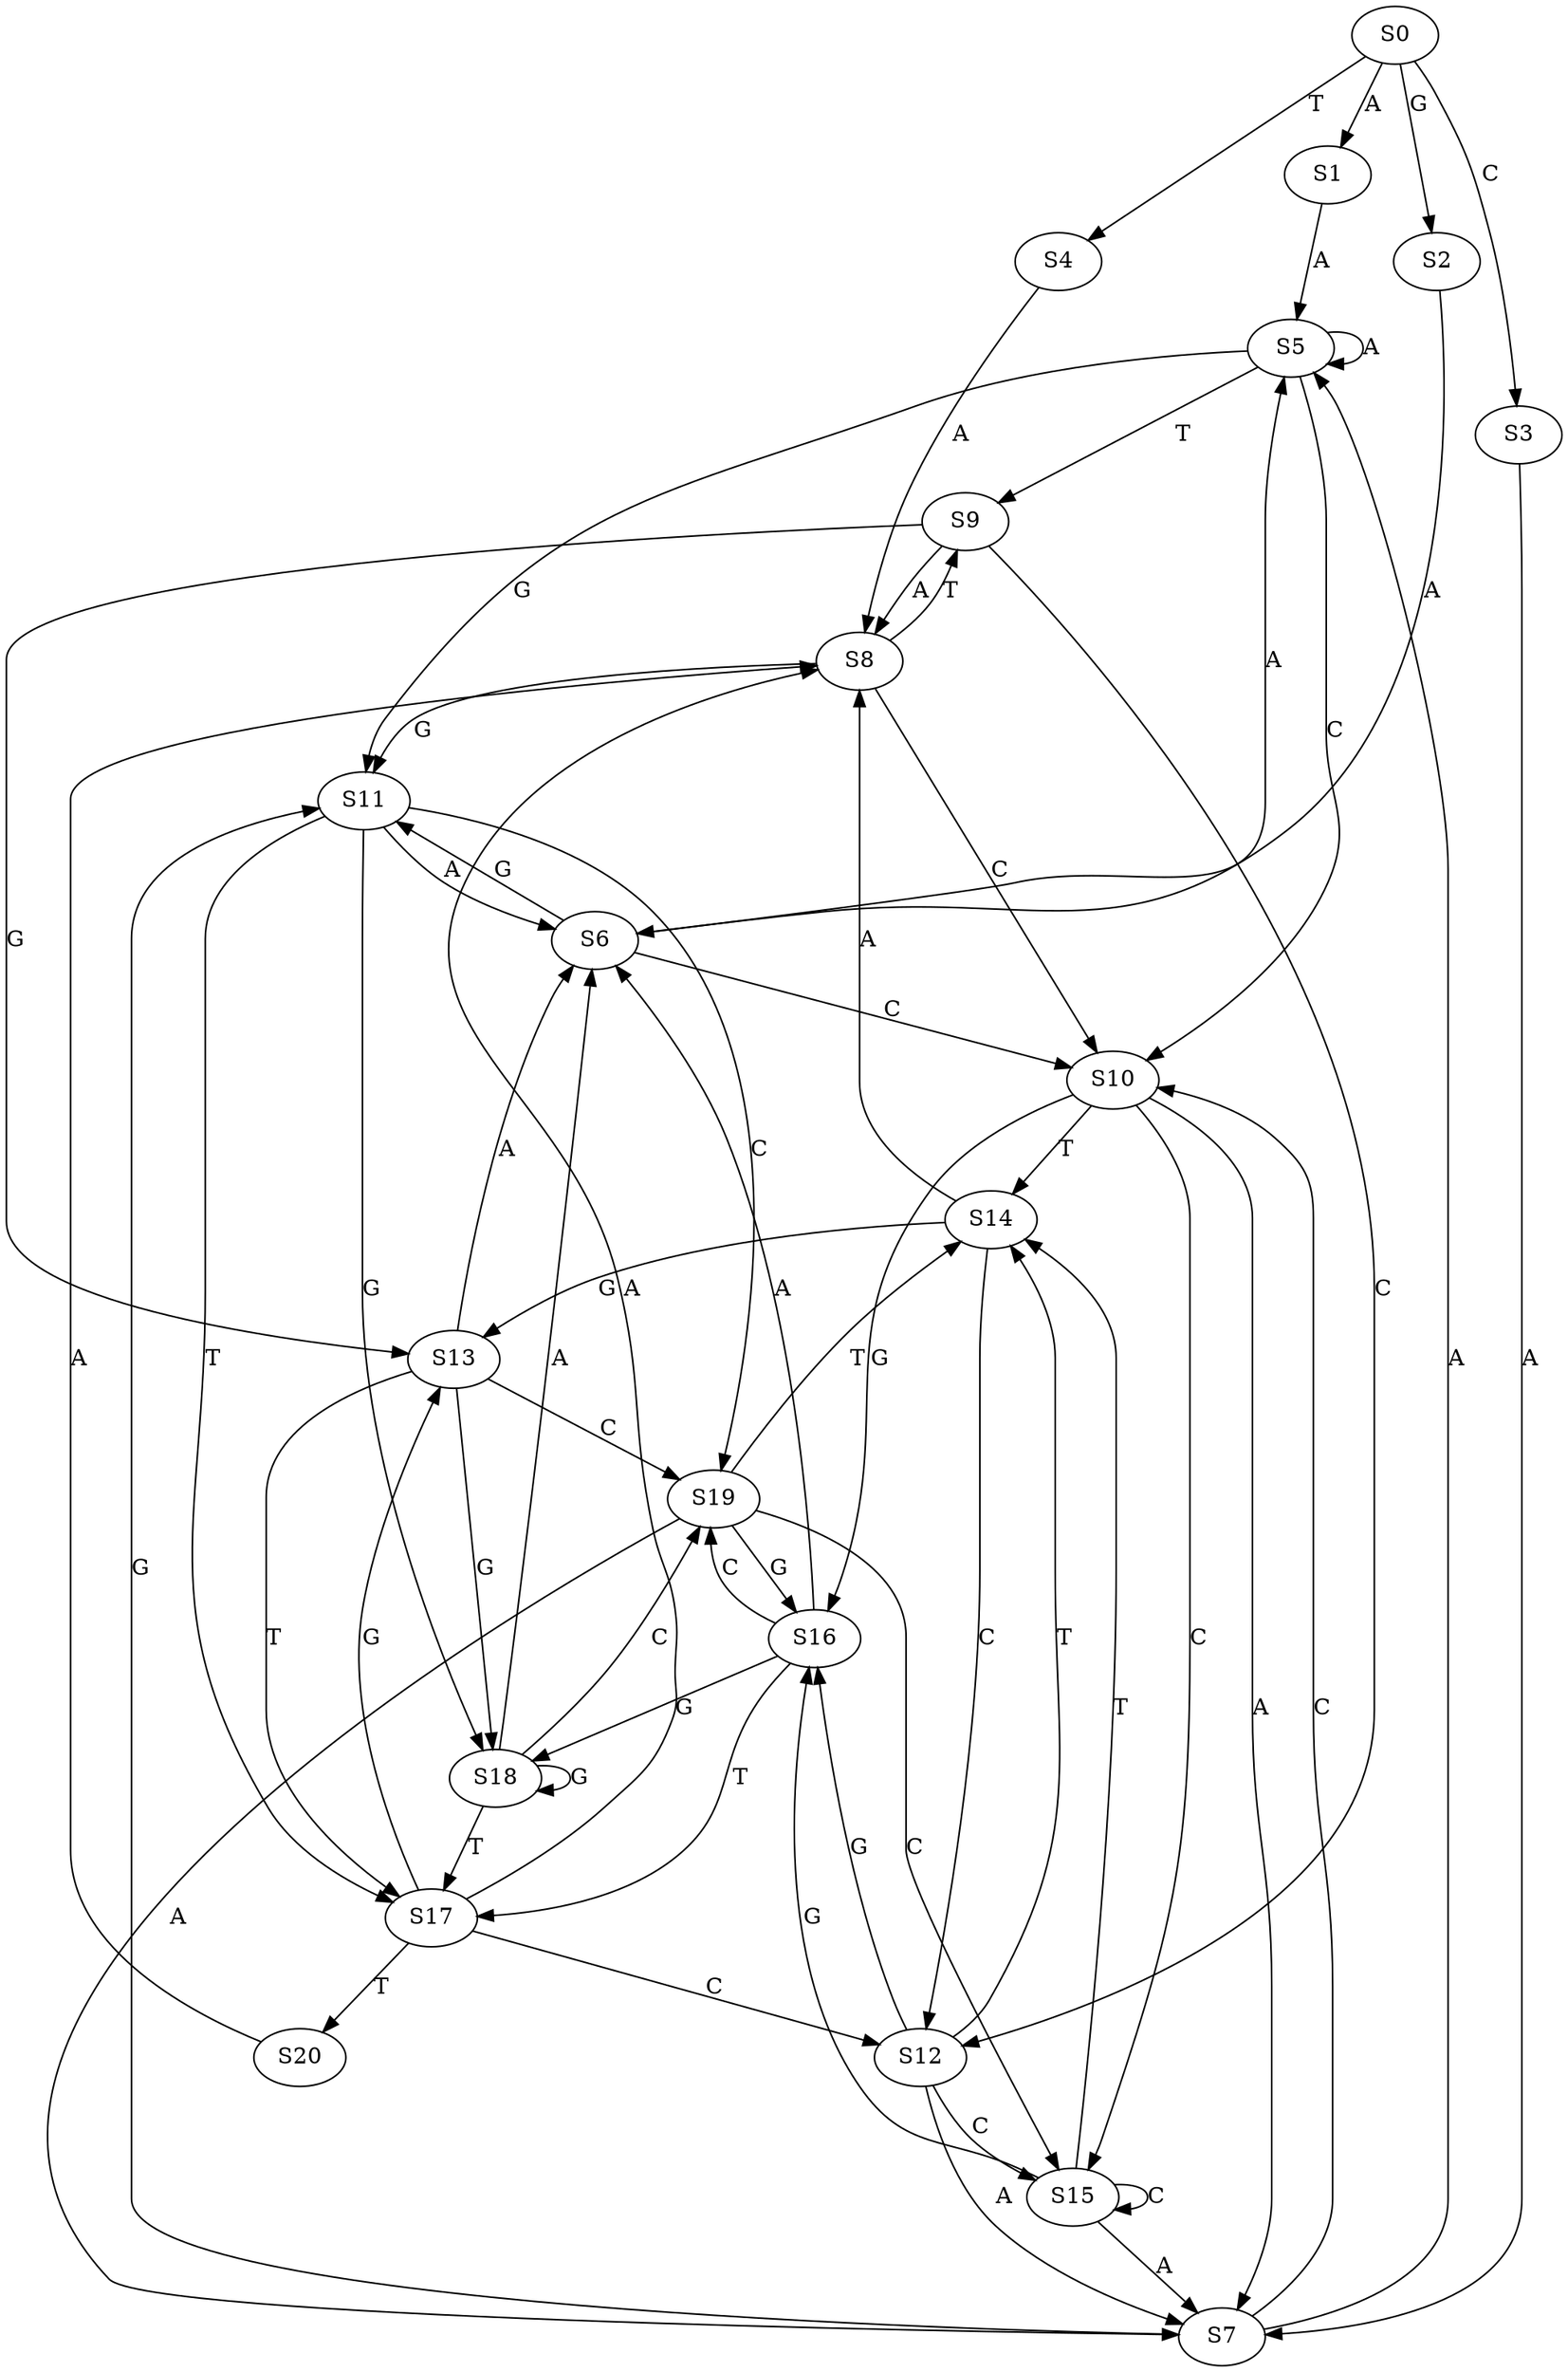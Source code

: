 strict digraph  {
	S0 -> S1 [ label = A ];
	S0 -> S2 [ label = G ];
	S0 -> S3 [ label = C ];
	S0 -> S4 [ label = T ];
	S1 -> S5 [ label = A ];
	S2 -> S6 [ label = A ];
	S3 -> S7 [ label = A ];
	S4 -> S8 [ label = A ];
	S5 -> S9 [ label = T ];
	S5 -> S10 [ label = C ];
	S5 -> S11 [ label = G ];
	S5 -> S5 [ label = A ];
	S6 -> S11 [ label = G ];
	S6 -> S5 [ label = A ];
	S6 -> S10 [ label = C ];
	S7 -> S11 [ label = G ];
	S7 -> S10 [ label = C ];
	S7 -> S5 [ label = A ];
	S8 -> S11 [ label = G ];
	S8 -> S9 [ label = T ];
	S8 -> S10 [ label = C ];
	S9 -> S8 [ label = A ];
	S9 -> S12 [ label = C ];
	S9 -> S13 [ label = G ];
	S10 -> S7 [ label = A ];
	S10 -> S14 [ label = T ];
	S10 -> S15 [ label = C ];
	S10 -> S16 [ label = G ];
	S11 -> S17 [ label = T ];
	S11 -> S18 [ label = G ];
	S11 -> S6 [ label = A ];
	S11 -> S19 [ label = C ];
	S12 -> S14 [ label = T ];
	S12 -> S16 [ label = G ];
	S12 -> S15 [ label = C ];
	S12 -> S7 [ label = A ];
	S13 -> S6 [ label = A ];
	S13 -> S17 [ label = T ];
	S13 -> S18 [ label = G ];
	S13 -> S19 [ label = C ];
	S14 -> S13 [ label = G ];
	S14 -> S12 [ label = C ];
	S14 -> S8 [ label = A ];
	S15 -> S16 [ label = G ];
	S15 -> S15 [ label = C ];
	S15 -> S7 [ label = A ];
	S15 -> S14 [ label = T ];
	S16 -> S18 [ label = G ];
	S16 -> S17 [ label = T ];
	S16 -> S6 [ label = A ];
	S16 -> S19 [ label = C ];
	S17 -> S8 [ label = A ];
	S17 -> S12 [ label = C ];
	S17 -> S13 [ label = G ];
	S17 -> S20 [ label = T ];
	S18 -> S6 [ label = A ];
	S18 -> S17 [ label = T ];
	S18 -> S18 [ label = G ];
	S18 -> S19 [ label = C ];
	S19 -> S15 [ label = C ];
	S19 -> S7 [ label = A ];
	S19 -> S14 [ label = T ];
	S19 -> S16 [ label = G ];
	S20 -> S8 [ label = A ];
}
